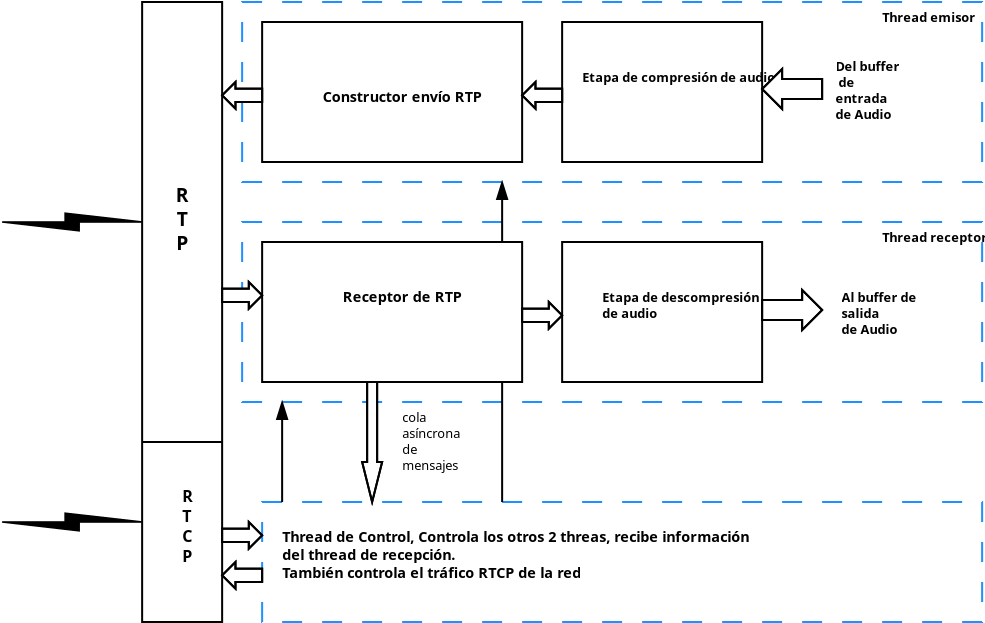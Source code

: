 <?xml version="1.0" encoding="UTF-8"?>
<dia:diagram xmlns:dia="http://www.lysator.liu.se/~alla/dia/"><dia:layer name="Fondo" visible="true"><dia:object type="Standard - Box" version="0" id="O0"><dia:attribute name="obj_pos"><dia:point val="8,0"/></dia:attribute><dia:attribute name="obj_bb"><dia:rectangle val="7.95,-0.05;45.05,9.05"/></dia:attribute><dia:attribute name="elem_corner"><dia:point val="8,0"/></dia:attribute><dia:attribute name="elem_width"><dia:real val="37"/></dia:attribute><dia:attribute name="elem_height"><dia:real val="9"/></dia:attribute><dia:attribute name="border_color"><dia:color val="#1e90ff"/></dia:attribute><dia:attribute name="show_background"><dia:boolean val="true"/></dia:attribute><dia:attribute name="line_style"><dia:enum val="1"/></dia:attribute></dia:object><dia:object type="Standard - Box" version="0" id="O1"><dia:attribute name="obj_pos"><dia:point val="8,11"/></dia:attribute><dia:attribute name="obj_bb"><dia:rectangle val="7.95,10.95;45.05,20.05"/></dia:attribute><dia:attribute name="elem_corner"><dia:point val="8,11"/></dia:attribute><dia:attribute name="elem_width"><dia:real val="37"/></dia:attribute><dia:attribute name="elem_height"><dia:real val="9"/></dia:attribute><dia:attribute name="border_color"><dia:color val="#1e90ff"/></dia:attribute><dia:attribute name="show_background"><dia:boolean val="true"/></dia:attribute><dia:attribute name="line_style"><dia:enum val="1"/></dia:attribute></dia:object><dia:object type="Standard - Box" version="0" id="O2"><dia:attribute name="obj_pos"><dia:point val="9,25"/></dia:attribute><dia:attribute name="obj_bb"><dia:rectangle val="8.95,24.95;45.05,31.05"/></dia:attribute><dia:attribute name="elem_corner"><dia:point val="9,25"/></dia:attribute><dia:attribute name="elem_width"><dia:real val="36"/></dia:attribute><dia:attribute name="elem_height"><dia:real val="6"/></dia:attribute><dia:attribute name="border_color"><dia:color val="#1e90ff"/></dia:attribute><dia:attribute name="show_background"><dia:boolean val="true"/></dia:attribute><dia:attribute name="line_style"><dia:enum val="1"/></dia:attribute></dia:object><dia:object type="Standard - Box" version="0" id="O3"><dia:attribute name="obj_pos"><dia:point val="3,0"/></dia:attribute><dia:attribute name="obj_bb"><dia:rectangle val="2.95,-0.05;7.05,31.05"/></dia:attribute><dia:attribute name="elem_corner"><dia:point val="3,0"/></dia:attribute><dia:attribute name="elem_width"><dia:real val="4"/></dia:attribute><dia:attribute name="elem_height"><dia:real val="31"/></dia:attribute><dia:attribute name="show_background"><dia:boolean val="true"/></dia:attribute></dia:object><dia:object type="Network - WAN Link" version="1" id="O4"><dia:attribute name="obj_pos"><dia:point val="3,26"/></dia:attribute><dia:attribute name="obj_bb"><dia:rectangle val="-4,25.56;3,26.44"/></dia:attribute><dia:attribute name="conn_endpoints"><dia:point val="3,26"/><dia:point val="-4,26"/></dia:attribute><dia:attribute name="width"><dia:real val="1"/></dia:attribute></dia:object><dia:object type="Network - WAN Link" version="1" id="O5"><dia:attribute name="obj_pos"><dia:point val="3,11"/></dia:attribute><dia:attribute name="obj_bb"><dia:rectangle val="-4,10.56;3,11.44"/></dia:attribute><dia:attribute name="conn_endpoints"><dia:point val="3,11"/><dia:point val="-4,11"/></dia:attribute><dia:attribute name="width"><dia:real val="1"/></dia:attribute></dia:object><dia:object type="Standard - Box" version="0" id="O6"><dia:attribute name="obj_pos"><dia:point val="9,1"/></dia:attribute><dia:attribute name="obj_bb"><dia:rectangle val="8.95,0.95;22.05,8.05"/></dia:attribute><dia:attribute name="elem_corner"><dia:point val="9,1"/></dia:attribute><dia:attribute name="elem_width"><dia:real val="13"/></dia:attribute><dia:attribute name="elem_height"><dia:real val="7"/></dia:attribute><dia:attribute name="show_background"><dia:boolean val="true"/></dia:attribute></dia:object><dia:object type="UML - Message" version="0" id="O7"><dia:attribute name="obj_pos"><dia:point val="21,25"/></dia:attribute><dia:attribute name="obj_bb"><dia:rectangle val="20.6,8.95;21.4,25.05"/></dia:attribute><dia:attribute name="conn_endpoints"><dia:point val="21,25"/><dia:point val="21,9"/></dia:attribute><dia:attribute name="text"><dia:string>##</dia:string></dia:attribute><dia:attribute name="type"><dia:enum val="0"/></dia:attribute><dia:attribute name="text_pos"><dia:point val="21,17"/></dia:attribute></dia:object><dia:object type="Standard - Box" version="0" id="O8"><dia:attribute name="obj_pos"><dia:point val="9,12"/></dia:attribute><dia:attribute name="obj_bb"><dia:rectangle val="8.95,11.95;22.05,19.05"/></dia:attribute><dia:attribute name="elem_corner"><dia:point val="9,12"/></dia:attribute><dia:attribute name="elem_width"><dia:real val="13"/></dia:attribute><dia:attribute name="elem_height"><dia:real val="7"/></dia:attribute><dia:attribute name="show_background"><dia:boolean val="true"/></dia:attribute></dia:object><dia:object type="UML - Message" version="0" id="O9"><dia:attribute name="obj_pos"><dia:point val="10,25"/></dia:attribute><dia:attribute name="obj_bb"><dia:rectangle val="9.6,19.95;13,26.15"/></dia:attribute><dia:attribute name="conn_endpoints"><dia:point val="10,25"/><dia:point val="10,20"/></dia:attribute><dia:attribute name="text"><dia:string>##</dia:string></dia:attribute><dia:attribute name="type"><dia:enum val="0"/></dia:attribute><dia:attribute name="text_pos"><dia:point val="13,26"/></dia:attribute></dia:object><dia:object type="Standard - Text" version="0" id="O10"><dia:attribute name="obj_pos"><dia:point val="13,16"/></dia:attribute><dia:attribute name="obj_bb"><dia:rectangle val="13,15.35;13,16.4"/></dia:attribute><dia:attribute name="text"><dia:composite type="text"><dia:attribute name="string"><dia:string>##</dia:string></dia:attribute><dia:attribute name="font"><dia:font family="sans" style="0" name="Courier"/></dia:attribute><dia:attribute name="height"><dia:real val="0.8"/></dia:attribute><dia:attribute name="pos"><dia:point val="13,16"/></dia:attribute><dia:attribute name="color"><dia:color val="#000000"/></dia:attribute><dia:attribute name="alignment"><dia:enum val="0"/></dia:attribute></dia:composite></dia:attribute></dia:object><dia:object type="Civil - Right Arrow" version="0" id="O11"><dia:attribute name="obj_pos"><dia:point val="7,4"/></dia:attribute><dia:attribute name="obj_bb"><dia:rectangle val="6.929,3.879;9.05,5.454"/></dia:attribute><dia:attribute name="elem_corner"><dia:point val="7,4"/></dia:attribute><dia:attribute name="elem_width"><dia:real val="2"/></dia:attribute><dia:attribute name="elem_height"><dia:real val="1.333"/></dia:attribute><dia:attribute name="show_background"><dia:boolean val="true"/></dia:attribute><dia:attribute name="flip_horizontal"><dia:boolean val="true"/></dia:attribute><dia:attribute name="flip_vertical"><dia:boolean val="false"/></dia:attribute><dia:attribute name="padding"><dia:real val="0.354"/></dia:attribute></dia:object><dia:object type="Standard - Text" version="0" id="O12"><dia:attribute name="obj_pos"><dia:point val="10,27"/></dia:attribute><dia:attribute name="obj_bb"><dia:rectangle val="10,26.3;30.7,29.25"/></dia:attribute><dia:attribute name="text"><dia:composite type="text"><dia:attribute name="string"><dia:string>#Thread de Control, Controla los otros 2 threas, recibe información 
del thread de recepción.
También controla el tráfico RTCP de la red#</dia:string></dia:attribute><dia:attribute name="font"><dia:font family="sans" style="80" name="Courier"/></dia:attribute><dia:attribute name="height"><dia:real val="0.9"/></dia:attribute><dia:attribute name="pos"><dia:point val="10,27"/></dia:attribute><dia:attribute name="color"><dia:color val="#000000"/></dia:attribute><dia:attribute name="alignment"><dia:enum val="0"/></dia:attribute></dia:composite></dia:attribute></dia:object><dia:object type="Civil - Up Arrow" version="0" id="O13"><dia:attribute name="obj_pos"><dia:point val="14,19"/></dia:attribute><dia:attribute name="obj_bb"><dia:rectangle val="13.936,18.95;15.064,25.069"/></dia:attribute><dia:attribute name="elem_corner"><dia:point val="14,19"/></dia:attribute><dia:attribute name="elem_width"><dia:real val="1"/></dia:attribute><dia:attribute name="elem_height"><dia:real val="6"/></dia:attribute><dia:attribute name="show_background"><dia:boolean val="true"/></dia:attribute><dia:attribute name="flip_horizontal"><dia:boolean val="false"/></dia:attribute><dia:attribute name="flip_vertical"><dia:boolean val="true"/></dia:attribute><dia:attribute name="padding"><dia:real val="0.354"/></dia:attribute></dia:object><dia:object type="Standard - Text" version="0" id="O14"><dia:attribute name="obj_pos"><dia:point val="16,21"/></dia:attribute><dia:attribute name="obj_bb"><dia:rectangle val="16,20.35;18.7,23.8"/></dia:attribute><dia:attribute name="text"><dia:composite type="text"><dia:attribute name="string"><dia:string>#cola
asíncrona
de 
mensajes#</dia:string></dia:attribute><dia:attribute name="font"><dia:font family="sans" style="0" name="Courier"/></dia:attribute><dia:attribute name="height"><dia:real val="0.8"/></dia:attribute><dia:attribute name="pos"><dia:point val="16,21"/></dia:attribute><dia:attribute name="color"><dia:color val="#000000"/></dia:attribute><dia:attribute name="alignment"><dia:enum val="0"/></dia:attribute></dia:composite></dia:attribute></dia:object><dia:object type="Standard - Text" version="0" id="O15"><dia:attribute name="obj_pos"><dia:point val="12,14"/></dia:attribute><dia:attribute name="obj_bb"><dia:rectangle val="12,13.35;12,14.4"/></dia:attribute><dia:attribute name="text"><dia:composite type="text"><dia:attribute name="string"><dia:string>##</dia:string></dia:attribute><dia:attribute name="font"><dia:font family="sans" style="0" name="Courier"/></dia:attribute><dia:attribute name="height"><dia:real val="0.8"/></dia:attribute><dia:attribute name="pos"><dia:point val="12,14"/></dia:attribute><dia:attribute name="color"><dia:color val="#000000"/></dia:attribute><dia:attribute name="alignment"><dia:enum val="0"/></dia:attribute></dia:composite></dia:attribute></dia:object><dia:object type="Standard - Text" version="0" id="O16"><dia:attribute name="obj_pos"><dia:point val="16,15"/></dia:attribute><dia:attribute name="obj_bb"><dia:rectangle val="13.4,14.3;18.6,15.45"/></dia:attribute><dia:attribute name="text"><dia:composite type="text"><dia:attribute name="string"><dia:string>#Receptor de RTP#</dia:string></dia:attribute><dia:attribute name="font"><dia:font family="sans" style="80" name="Courier"/></dia:attribute><dia:attribute name="height"><dia:real val="0.9"/></dia:attribute><dia:attribute name="pos"><dia:point val="16,15"/></dia:attribute><dia:attribute name="color"><dia:color val="#000000"/></dia:attribute><dia:attribute name="alignment"><dia:enum val="1"/></dia:attribute></dia:composite></dia:attribute></dia:object><dia:object type="Standard - Text" version="0" id="O17"><dia:attribute name="obj_pos"><dia:point val="16,5"/></dia:attribute><dia:attribute name="obj_bb"><dia:rectangle val="12.475,4.3;19.525,5.45"/></dia:attribute><dia:attribute name="text"><dia:composite type="text"><dia:attribute name="string"><dia:string>#Constructor envío RTP#</dia:string></dia:attribute><dia:attribute name="font"><dia:font family="sans" style="80" name="Courier"/></dia:attribute><dia:attribute name="height"><dia:real val="0.9"/></dia:attribute><dia:attribute name="pos"><dia:point val="16,5"/></dia:attribute><dia:attribute name="color"><dia:color val="#000000"/></dia:attribute><dia:attribute name="alignment"><dia:enum val="1"/></dia:attribute></dia:composite></dia:attribute></dia:object><dia:object type="Standard - Box" version="0" id="O18"><dia:attribute name="obj_pos"><dia:point val="24,1"/></dia:attribute><dia:attribute name="obj_bb"><dia:rectangle val="23.95,0.95;34.05,8.05"/></dia:attribute><dia:attribute name="elem_corner"><dia:point val="24,1"/></dia:attribute><dia:attribute name="elem_width"><dia:real val="10"/></dia:attribute><dia:attribute name="elem_height"><dia:real val="7"/></dia:attribute><dia:attribute name="show_background"><dia:boolean val="true"/></dia:attribute></dia:object><dia:object type="Standard - Box" version="0" id="O19"><dia:attribute name="obj_pos"><dia:point val="24,12"/></dia:attribute><dia:attribute name="obj_bb"><dia:rectangle val="23.95,11.95;34.05,19.05"/></dia:attribute><dia:attribute name="elem_corner"><dia:point val="24,12"/></dia:attribute><dia:attribute name="elem_width"><dia:real val="10"/></dia:attribute><dia:attribute name="elem_height"><dia:real val="7"/></dia:attribute><dia:attribute name="show_background"><dia:boolean val="true"/></dia:attribute></dia:object><dia:object type="Standard - Text" version="0" id="O20"><dia:attribute name="obj_pos"><dia:point val="25,4"/></dia:attribute><dia:attribute name="obj_bb"><dia:rectangle val="25,3.35;33.6,4.4"/></dia:attribute><dia:attribute name="text"><dia:composite type="text"><dia:attribute name="string"><dia:string>#Etapa de compresión de audio#</dia:string></dia:attribute><dia:attribute name="font"><dia:font family="sans" style="80" name="Courier"/></dia:attribute><dia:attribute name="height"><dia:real val="0.8"/></dia:attribute><dia:attribute name="pos"><dia:point val="25,4"/></dia:attribute><dia:attribute name="color"><dia:color val="#000000"/></dia:attribute><dia:attribute name="alignment"><dia:enum val="0"/></dia:attribute></dia:composite></dia:attribute></dia:object><dia:object type="Standard - Text" version="0" id="O21"><dia:attribute name="obj_pos"><dia:point val="26,15"/></dia:attribute><dia:attribute name="obj_bb"><dia:rectangle val="26,14.35;33.1,16.2"/></dia:attribute><dia:attribute name="text"><dia:composite type="text"><dia:attribute name="string"><dia:string>#Etapa de descompresión
de audio#</dia:string></dia:attribute><dia:attribute name="font"><dia:font family="sans" style="80" name="Courier"/></dia:attribute><dia:attribute name="height"><dia:real val="0.8"/></dia:attribute><dia:attribute name="pos"><dia:point val="26,15"/></dia:attribute><dia:attribute name="color"><dia:color val="#000000"/></dia:attribute><dia:attribute name="alignment"><dia:enum val="0"/></dia:attribute></dia:composite></dia:attribute></dia:object><dia:object type="Civil - Right Arrow" version="0" id="O22"><dia:attribute name="obj_pos"><dia:point val="7,26"/></dia:attribute><dia:attribute name="obj_bb"><dia:rectangle val="6.95,25.879;9.071,27.454"/></dia:attribute><dia:attribute name="elem_corner"><dia:point val="7,26"/></dia:attribute><dia:attribute name="elem_width"><dia:real val="2"/></dia:attribute><dia:attribute name="elem_height"><dia:real val="1.333"/></dia:attribute><dia:attribute name="show_background"><dia:boolean val="true"/></dia:attribute><dia:attribute name="flip_horizontal"><dia:boolean val="false"/></dia:attribute><dia:attribute name="flip_vertical"><dia:boolean val="false"/></dia:attribute><dia:attribute name="padding"><dia:real val="0.354"/></dia:attribute></dia:object><dia:object type="Civil - Right Arrow" version="0" id="O23"><dia:attribute name="obj_pos"><dia:point val="7,28"/></dia:attribute><dia:attribute name="obj_bb"><dia:rectangle val="6.929,27.879;9.05,29.454"/></dia:attribute><dia:attribute name="elem_corner"><dia:point val="7,28"/></dia:attribute><dia:attribute name="elem_width"><dia:real val="2"/></dia:attribute><dia:attribute name="elem_height"><dia:real val="1.333"/></dia:attribute><dia:attribute name="show_background"><dia:boolean val="true"/></dia:attribute><dia:attribute name="flip_horizontal"><dia:boolean val="true"/></dia:attribute><dia:attribute name="flip_vertical"><dia:boolean val="false"/></dia:attribute><dia:attribute name="padding"><dia:real val="0.354"/></dia:attribute></dia:object><dia:object type="Civil - Right Arrow" version="0" id="O24"><dia:attribute name="obj_pos"><dia:point val="7,14"/></dia:attribute><dia:attribute name="obj_bb"><dia:rectangle val="6.95,13.879;9.071,15.454"/></dia:attribute><dia:attribute name="elem_corner"><dia:point val="7,14"/></dia:attribute><dia:attribute name="elem_width"><dia:real val="2"/></dia:attribute><dia:attribute name="elem_height"><dia:real val="1.333"/></dia:attribute><dia:attribute name="show_background"><dia:boolean val="true"/></dia:attribute><dia:attribute name="flip_horizontal"><dia:boolean val="false"/></dia:attribute><dia:attribute name="flip_vertical"><dia:boolean val="false"/></dia:attribute><dia:attribute name="padding"><dia:real val="0.354"/></dia:attribute></dia:object><dia:object type="Standard - Line" version="0" id="O25"><dia:attribute name="obj_pos"><dia:point val="3,22"/></dia:attribute><dia:attribute name="obj_bb"><dia:rectangle val="2.95,21.95;7.05,22.05"/></dia:attribute><dia:attribute name="conn_endpoints"><dia:point val="3,22"/><dia:point val="7,22"/></dia:attribute><dia:attribute name="numcp"><dia:int val="1"/></dia:attribute></dia:object><dia:object type="Civil - Right Arrow" version="0" id="O26"><dia:attribute name="obj_pos"><dia:point val="22,15"/></dia:attribute><dia:attribute name="obj_bb"><dia:rectangle val="21.95,14.879;24.071,16.454"/></dia:attribute><dia:attribute name="elem_corner"><dia:point val="22,15"/></dia:attribute><dia:attribute name="elem_width"><dia:real val="2"/></dia:attribute><dia:attribute name="elem_height"><dia:real val="1.333"/></dia:attribute><dia:attribute name="show_background"><dia:boolean val="true"/></dia:attribute><dia:attribute name="flip_horizontal"><dia:boolean val="false"/></dia:attribute><dia:attribute name="flip_vertical"><dia:boolean val="false"/></dia:attribute><dia:attribute name="padding"><dia:real val="0.354"/></dia:attribute></dia:object><dia:object type="Civil - Right Arrow" version="0" id="O27"><dia:attribute name="obj_pos"><dia:point val="22,4"/></dia:attribute><dia:attribute name="obj_bb"><dia:rectangle val="21.929,3.879;24.05,5.454"/></dia:attribute><dia:attribute name="elem_corner"><dia:point val="22,4"/></dia:attribute><dia:attribute name="elem_width"><dia:real val="2"/></dia:attribute><dia:attribute name="elem_height"><dia:real val="1.333"/></dia:attribute><dia:attribute name="show_background"><dia:boolean val="true"/></dia:attribute><dia:attribute name="flip_horizontal"><dia:boolean val="true"/></dia:attribute><dia:attribute name="flip_vertical"><dia:boolean val="false"/></dia:attribute><dia:attribute name="padding"><dia:real val="0.354"/></dia:attribute></dia:object><dia:object type="Civil - Right Arrow" version="0" id="O28"><dia:attribute name="obj_pos"><dia:point val="34,14.4"/></dia:attribute><dia:attribute name="obj_bb"><dia:rectangle val="33.95,14.279;37.071,16.521"/></dia:attribute><dia:attribute name="elem_corner"><dia:point val="34,14.4"/></dia:attribute><dia:attribute name="elem_width"><dia:real val="3"/></dia:attribute><dia:attribute name="elem_height"><dia:real val="2"/></dia:attribute><dia:attribute name="show_background"><dia:boolean val="true"/></dia:attribute><dia:attribute name="flip_horizontal"><dia:boolean val="false"/></dia:attribute><dia:attribute name="flip_vertical"><dia:boolean val="false"/></dia:attribute><dia:attribute name="padding"><dia:real val="0.354"/></dia:attribute></dia:object><dia:object type="Civil - Right Arrow" version="0" id="O29"><dia:attribute name="obj_pos"><dia:point val="34,3.35"/></dia:attribute><dia:attribute name="obj_bb"><dia:rectangle val="33.929,3.229;37.05,5.471"/></dia:attribute><dia:attribute name="elem_corner"><dia:point val="34,3.35"/></dia:attribute><dia:attribute name="elem_width"><dia:real val="3"/></dia:attribute><dia:attribute name="elem_height"><dia:real val="2"/></dia:attribute><dia:attribute name="show_background"><dia:boolean val="true"/></dia:attribute><dia:attribute name="flip_horizontal"><dia:boolean val="true"/></dia:attribute><dia:attribute name="flip_vertical"><dia:boolean val="false"/></dia:attribute><dia:attribute name="padding"><dia:real val="0.354"/></dia:attribute></dia:object><dia:object type="Standard - Text" version="0" id="O30"><dia:attribute name="obj_pos"><dia:point val="37.674,3.45"/></dia:attribute><dia:attribute name="obj_bb"><dia:rectangle val="37.674,2.8;40.474,6.25"/></dia:attribute><dia:attribute name="text"><dia:composite type="text"><dia:attribute name="string"><dia:string>#Del buffer
 de 
entrada 
de Audio#</dia:string></dia:attribute><dia:attribute name="font"><dia:font family="sans" style="80" name="Courier"/></dia:attribute><dia:attribute name="height"><dia:real val="0.8"/></dia:attribute><dia:attribute name="pos"><dia:point val="37.674,3.45"/></dia:attribute><dia:attribute name="color"><dia:color val="#000000"/></dia:attribute><dia:attribute name="alignment"><dia:enum val="0"/></dia:attribute></dia:composite></dia:attribute></dia:object><dia:object type="Standard - Text" version="0" id="O31"><dia:attribute name="obj_pos"><dia:point val="37.974,15"/></dia:attribute><dia:attribute name="obj_bb"><dia:rectangle val="37.974,14.35;41.274,17"/></dia:attribute><dia:attribute name="text"><dia:composite type="text"><dia:attribute name="string"><dia:string>#Al buffer de
salida 
de Audio#</dia:string></dia:attribute><dia:attribute name="font"><dia:font family="sans" style="80" name="Courier"/></dia:attribute><dia:attribute name="height"><dia:real val="0.8"/></dia:attribute><dia:attribute name="pos"><dia:point val="37.974,15"/></dia:attribute><dia:attribute name="color"><dia:color val="#000000"/></dia:attribute><dia:attribute name="alignment"><dia:enum val="0"/></dia:attribute></dia:composite></dia:attribute></dia:object><dia:object type="Standard - Text" version="0" id="O32"><dia:attribute name="obj_pos"><dia:point val="40,1"/></dia:attribute><dia:attribute name="obj_bb"><dia:rectangle val="40,0.35;44.15,1.4"/></dia:attribute><dia:attribute name="text"><dia:composite type="text"><dia:attribute name="string"><dia:string>#Thread emisor#</dia:string></dia:attribute><dia:attribute name="font"><dia:font family="sans" style="80" name="Courier"/></dia:attribute><dia:attribute name="height"><dia:real val="0.8"/></dia:attribute><dia:attribute name="pos"><dia:point val="40,1"/></dia:attribute><dia:attribute name="color"><dia:color val="#000000"/></dia:attribute><dia:attribute name="alignment"><dia:enum val="0"/></dia:attribute></dia:composite></dia:attribute></dia:object><dia:object type="Standard - Text" version="0" id="O33"><dia:attribute name="obj_pos"><dia:point val="40,12"/></dia:attribute><dia:attribute name="obj_bb"><dia:rectangle val="40,11.35;44.6,12.4"/></dia:attribute><dia:attribute name="text"><dia:composite type="text"><dia:attribute name="string"><dia:string>#Thread receptor#</dia:string></dia:attribute><dia:attribute name="font"><dia:font family="sans" style="80" name="Courier"/></dia:attribute><dia:attribute name="height"><dia:real val="0.8"/></dia:attribute><dia:attribute name="pos"><dia:point val="40,12"/></dia:attribute><dia:attribute name="color"><dia:color val="#000000"/></dia:attribute><dia:attribute name="alignment"><dia:enum val="0"/></dia:attribute></dia:composite></dia:attribute></dia:object><dia:object type="Standard - Text" version="0" id="O34"><dia:attribute name="obj_pos"><dia:point val="5,25"/></dia:attribute><dia:attribute name="obj_bb"><dia:rectangle val="5,24.2;5.55,28.5"/></dia:attribute><dia:attribute name="text"><dia:composite type="text"><dia:attribute name="string"><dia:string>#R
T
C
P#</dia:string></dia:attribute><dia:attribute name="font"><dia:font family="sans" style="80" name="Courier"/></dia:attribute><dia:attribute name="height"><dia:real val="1"/></dia:attribute><dia:attribute name="pos"><dia:point val="5,25"/></dia:attribute><dia:attribute name="color"><dia:color val="#000000"/></dia:attribute><dia:attribute name="alignment"><dia:enum val="0"/></dia:attribute></dia:composite></dia:attribute></dia:object><dia:object type="Standard - Text" version="0" id="O35"><dia:attribute name="obj_pos"><dia:point val="5,10"/></dia:attribute><dia:attribute name="obj_bb"><dia:rectangle val="4.675,9.05;5.325,13"/></dia:attribute><dia:attribute name="text"><dia:composite type="text"><dia:attribute name="string"><dia:string>#R
T
P#</dia:string></dia:attribute><dia:attribute name="font"><dia:font family="sans" style="80" name="Courier"/></dia:attribute><dia:attribute name="height"><dia:real val="1.2"/></dia:attribute><dia:attribute name="pos"><dia:point val="5,10"/></dia:attribute><dia:attribute name="color"><dia:color val="#000000"/></dia:attribute><dia:attribute name="alignment"><dia:enum val="1"/></dia:attribute></dia:composite></dia:attribute></dia:object></dia:layer></dia:diagram>
